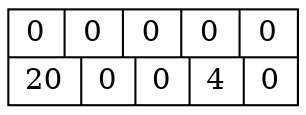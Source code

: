 digraph lista{ 
rankdir = TB; 
node [shape = record];
Matriz[shape = record,label="{{{0}|{0}|{0}|{0}|{0}}|{{20}|{0}|{0}|{4}|{0}}}"]; 
}